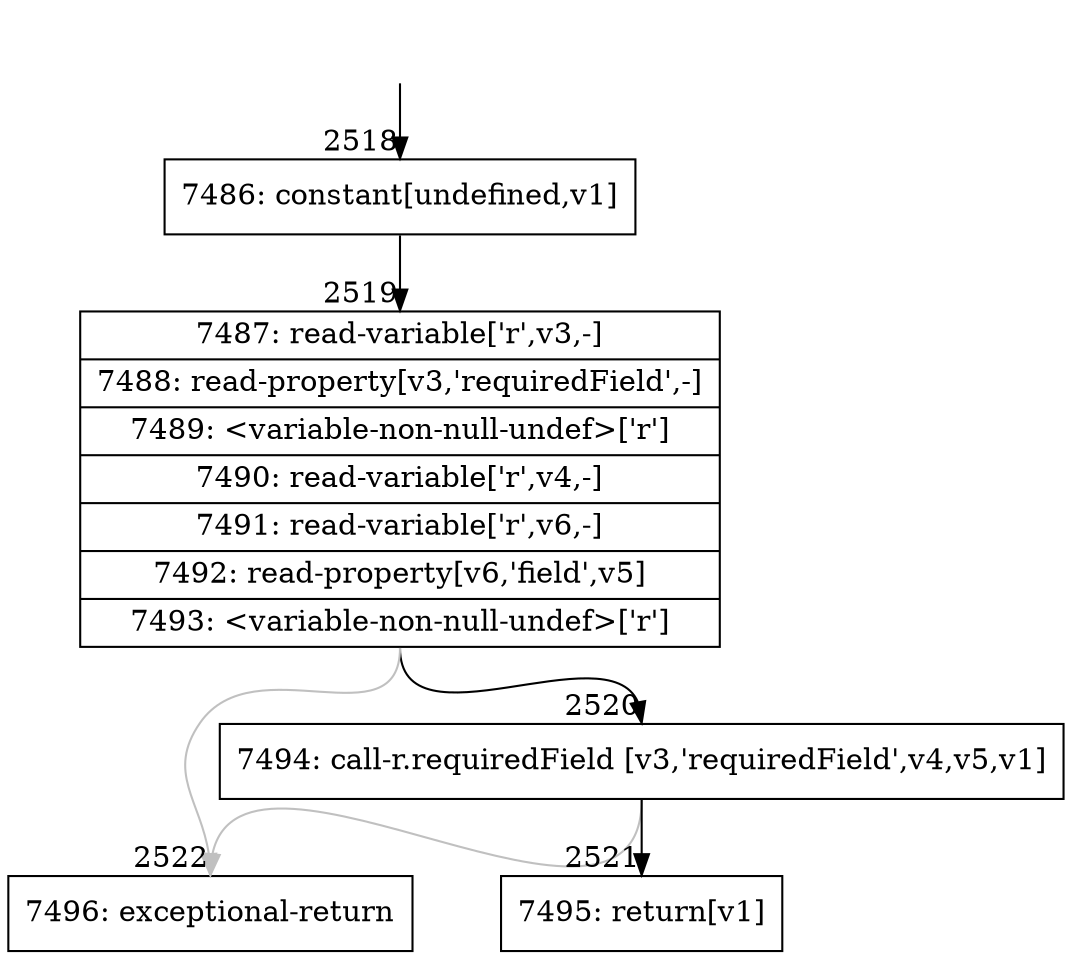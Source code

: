 digraph {
rankdir="TD"
BB_entry201[shape=none,label=""];
BB_entry201 -> BB2518 [tailport=s, headport=n, headlabel="    2518"]
BB2518 [shape=record label="{7486: constant[undefined,v1]}" ] 
BB2518 -> BB2519 [tailport=s, headport=n, headlabel="      2519"]
BB2519 [shape=record label="{7487: read-variable['r',v3,-]|7488: read-property[v3,'requiredField',-]|7489: \<variable-non-null-undef\>['r']|7490: read-variable['r',v4,-]|7491: read-variable['r',v6,-]|7492: read-property[v6,'field',v5]|7493: \<variable-non-null-undef\>['r']}" ] 
BB2519 -> BB2520 [tailport=s, headport=n, headlabel="      2520"]
BB2519 -> BB2522 [tailport=s, headport=n, color=gray, headlabel="      2522"]
BB2520 [shape=record label="{7494: call-r.requiredField [v3,'requiredField',v4,v5,v1]}" ] 
BB2520 -> BB2521 [tailport=s, headport=n, headlabel="      2521"]
BB2520 -> BB2522 [tailport=s, headport=n, color=gray]
BB2521 [shape=record label="{7495: return[v1]}" ] 
BB2522 [shape=record label="{7496: exceptional-return}" ] 
//#$~ 2335
}
